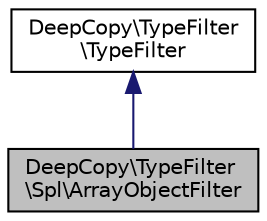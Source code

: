 digraph "DeepCopy\TypeFilter\Spl\ArrayObjectFilter"
{
  edge [fontname="Helvetica",fontsize="10",labelfontname="Helvetica",labelfontsize="10"];
  node [fontname="Helvetica",fontsize="10",shape=record];
  Node0 [label="DeepCopy\\TypeFilter\l\\Spl\\ArrayObjectFilter",height=0.2,width=0.4,color="black", fillcolor="grey75", style="filled", fontcolor="black"];
  Node1 -> Node0 [dir="back",color="midnightblue",fontsize="10",style="solid",fontname="Helvetica"];
  Node1 [label="DeepCopy\\TypeFilter\l\\TypeFilter",height=0.2,width=0.4,color="black", fillcolor="white", style="filled",URL="$interfaceDeepCopy_1_1TypeFilter_1_1TypeFilter.html"];
}
